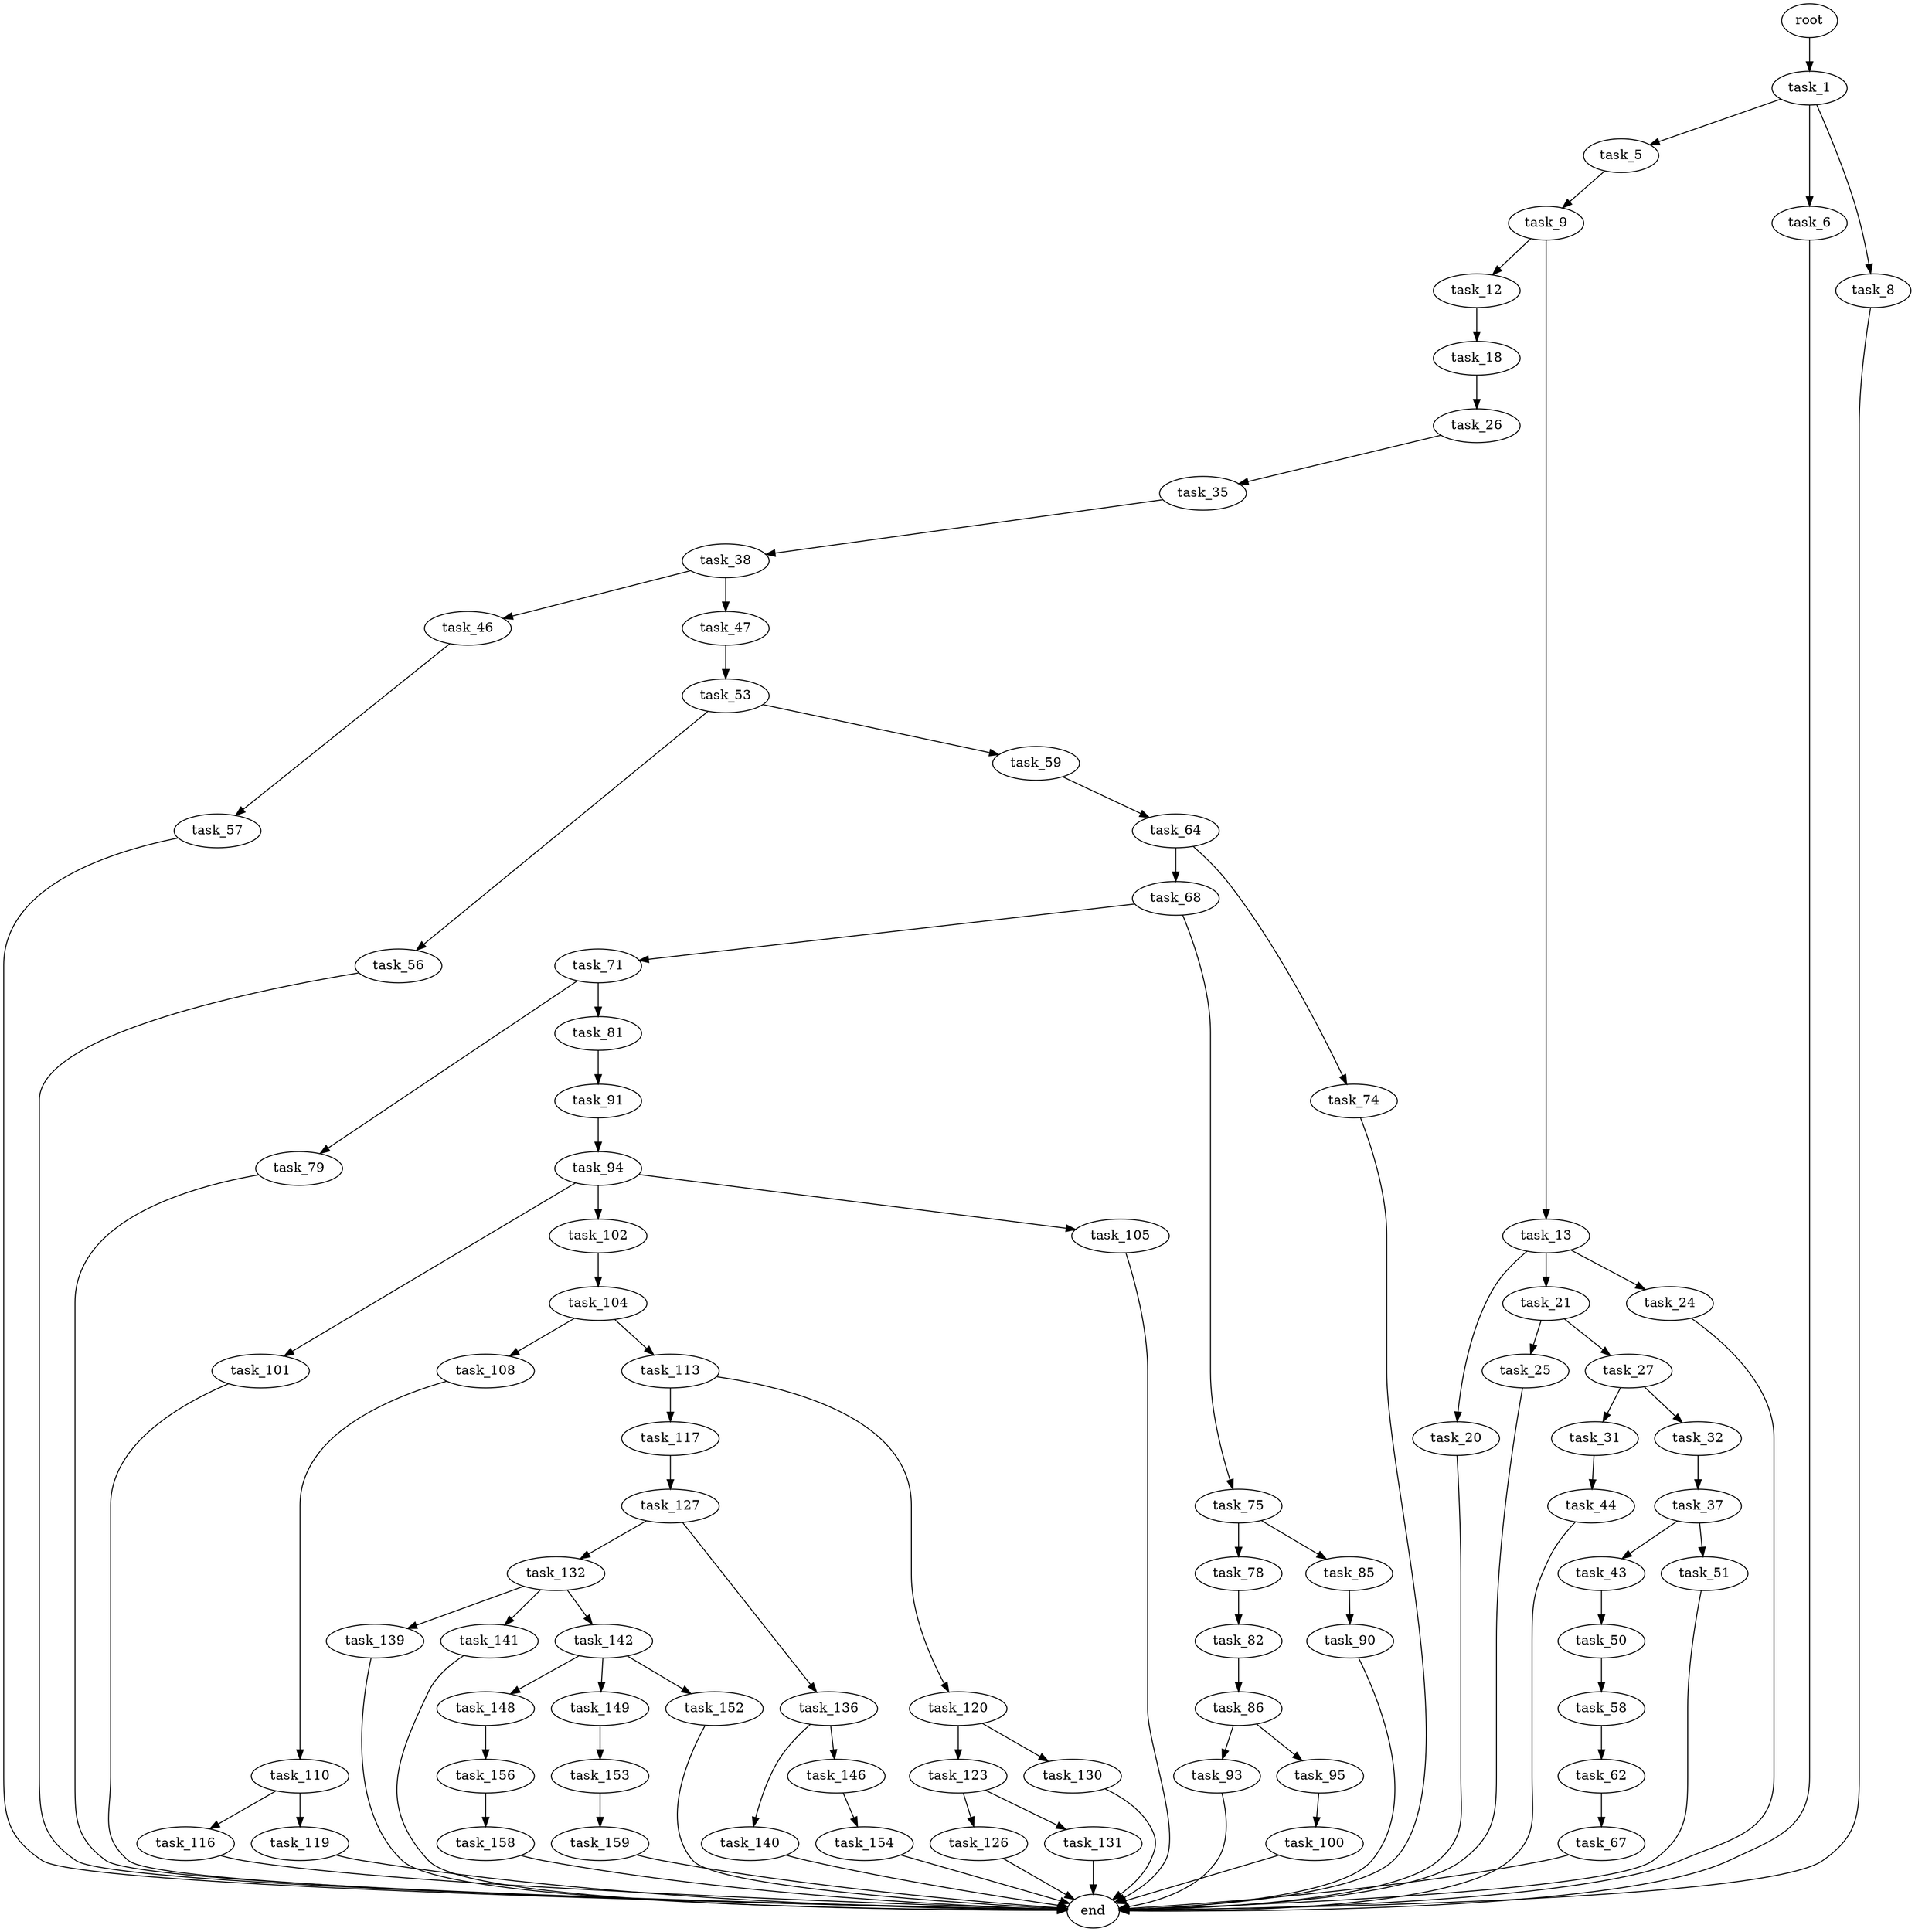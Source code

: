digraph G {
  root [size="0.000000"];
  task_1 [size="4835713513.000000"];
  task_5 [size="1523629523.000000"];
  task_6 [size="368293445632.000000"];
  task_8 [size="127853345510.000000"];
  task_9 [size="11308099387.000000"];
  task_12 [size="368293445632.000000"];
  task_13 [size="549755813888.000000"];
  task_18 [size="231928233984.000000"];
  task_20 [size="235763903841.000000"];
  task_21 [size="3845748437.000000"];
  task_24 [size="32167353748.000000"];
  task_25 [size="108029499933.000000"];
  task_26 [size="4341278139.000000"];
  task_27 [size="1440003092.000000"];
  task_31 [size="134217728000.000000"];
  task_32 [size="6230679028.000000"];
  task_35 [size="782757789696.000000"];
  task_37 [size="782757789696.000000"];
  task_38 [size="385099288297.000000"];
  task_43 [size="199873416634.000000"];
  task_44 [size="119870993007.000000"];
  task_46 [size="159105974778.000000"];
  task_47 [size="104712526059.000000"];
  task_50 [size="9454540421.000000"];
  task_51 [size="368293445632.000000"];
  task_53 [size="782757789696.000000"];
  task_56 [size="284679302820.000000"];
  task_57 [size="1341462889564.000000"];
  task_58 [size="9264922732.000000"];
  task_59 [size="782757789696.000000"];
  task_62 [size="231789889739.000000"];
  task_64 [size="28421026880.000000"];
  task_67 [size="11262225928.000000"];
  task_68 [size="187491127400.000000"];
  task_71 [size="1805156844.000000"];
  task_74 [size="782757789696.000000"];
  task_75 [size="16338230874.000000"];
  task_78 [size="1073741824000.000000"];
  task_79 [size="6192481261.000000"];
  task_81 [size="50302999888.000000"];
  task_82 [size="30587836772.000000"];
  task_85 [size="1792252939.000000"];
  task_86 [size="549755813888.000000"];
  task_90 [size="80708563924.000000"];
  task_91 [size="1081889399136.000000"];
  task_93 [size="272076255174.000000"];
  task_94 [size="52023403711.000000"];
  task_95 [size="28991029248.000000"];
  task_100 [size="226011117044.000000"];
  task_101 [size="1745385681.000000"];
  task_102 [size="231928233984.000000"];
  task_104 [size="362279496436.000000"];
  task_105 [size="15345842205.000000"];
  task_108 [size="6503334201.000000"];
  task_110 [size="782757789696.000000"];
  task_113 [size="13165169547.000000"];
  task_116 [size="8589934592.000000"];
  task_117 [size="230176797938.000000"];
  task_119 [size="30438046085.000000"];
  task_120 [size="2070051365.000000"];
  task_123 [size="404471882952.000000"];
  task_126 [size="125521998717.000000"];
  task_127 [size="203507287609.000000"];
  task_130 [size="231928233984.000000"];
  task_131 [size="13785406354.000000"];
  task_132 [size="1095743107.000000"];
  task_136 [size="35723090711.000000"];
  task_139 [size="1073741824000.000000"];
  task_140 [size="549755813888.000000"];
  task_141 [size="8589934592.000000"];
  task_142 [size="18950348061.000000"];
  task_146 [size="368293445632.000000"];
  task_148 [size="782757789696.000000"];
  task_149 [size="1107406915333.000000"];
  task_152 [size="127730574920.000000"];
  task_153 [size="1073741824000.000000"];
  task_154 [size="106472718292.000000"];
  task_156 [size="15735139650.000000"];
  task_158 [size="782757789696.000000"];
  task_159 [size="22729303314.000000"];
  end [size="0.000000"];

  root -> task_1 [size="1.000000"];
  task_1 -> task_5 [size="134217728.000000"];
  task_1 -> task_6 [size="134217728.000000"];
  task_1 -> task_8 [size="134217728.000000"];
  task_5 -> task_9 [size="33554432.000000"];
  task_6 -> end [size="1.000000"];
  task_8 -> end [size="1.000000"];
  task_9 -> task_12 [size="679477248.000000"];
  task_9 -> task_13 [size="679477248.000000"];
  task_12 -> task_18 [size="411041792.000000"];
  task_13 -> task_20 [size="536870912.000000"];
  task_13 -> task_21 [size="536870912.000000"];
  task_13 -> task_24 [size="536870912.000000"];
  task_18 -> task_26 [size="301989888.000000"];
  task_20 -> end [size="1.000000"];
  task_21 -> task_25 [size="75497472.000000"];
  task_21 -> task_27 [size="75497472.000000"];
  task_24 -> end [size="1.000000"];
  task_25 -> end [size="1.000000"];
  task_26 -> task_35 [size="134217728.000000"];
  task_27 -> task_31 [size="33554432.000000"];
  task_27 -> task_32 [size="33554432.000000"];
  task_31 -> task_44 [size="209715200.000000"];
  task_32 -> task_37 [size="411041792.000000"];
  task_35 -> task_38 [size="679477248.000000"];
  task_37 -> task_43 [size="679477248.000000"];
  task_37 -> task_51 [size="679477248.000000"];
  task_38 -> task_46 [size="411041792.000000"];
  task_38 -> task_47 [size="411041792.000000"];
  task_43 -> task_50 [size="536870912.000000"];
  task_44 -> end [size="1.000000"];
  task_46 -> task_57 [size="134217728.000000"];
  task_47 -> task_53 [size="75497472.000000"];
  task_50 -> task_58 [size="33554432.000000"];
  task_51 -> end [size="1.000000"];
  task_53 -> task_56 [size="679477248.000000"];
  task_53 -> task_59 [size="679477248.000000"];
  task_56 -> end [size="1.000000"];
  task_57 -> end [size="1.000000"];
  task_58 -> task_62 [size="536870912.000000"];
  task_59 -> task_64 [size="679477248.000000"];
  task_62 -> task_67 [size="411041792.000000"];
  task_64 -> task_68 [size="75497472.000000"];
  task_64 -> task_74 [size="75497472.000000"];
  task_67 -> end [size="1.000000"];
  task_68 -> task_71 [size="209715200.000000"];
  task_68 -> task_75 [size="209715200.000000"];
  task_71 -> task_79 [size="33554432.000000"];
  task_71 -> task_81 [size="33554432.000000"];
  task_74 -> end [size="1.000000"];
  task_75 -> task_78 [size="838860800.000000"];
  task_75 -> task_85 [size="838860800.000000"];
  task_78 -> task_82 [size="838860800.000000"];
  task_79 -> end [size="1.000000"];
  task_81 -> task_91 [size="75497472.000000"];
  task_82 -> task_86 [size="536870912.000000"];
  task_85 -> task_90 [size="75497472.000000"];
  task_86 -> task_93 [size="536870912.000000"];
  task_86 -> task_95 [size="536870912.000000"];
  task_90 -> end [size="1.000000"];
  task_91 -> task_94 [size="679477248.000000"];
  task_93 -> end [size="1.000000"];
  task_94 -> task_101 [size="209715200.000000"];
  task_94 -> task_102 [size="209715200.000000"];
  task_94 -> task_105 [size="209715200.000000"];
  task_95 -> task_100 [size="75497472.000000"];
  task_100 -> end [size="1.000000"];
  task_101 -> end [size="1.000000"];
  task_102 -> task_104 [size="301989888.000000"];
  task_104 -> task_108 [size="679477248.000000"];
  task_104 -> task_113 [size="679477248.000000"];
  task_105 -> end [size="1.000000"];
  task_108 -> task_110 [size="209715200.000000"];
  task_110 -> task_116 [size="679477248.000000"];
  task_110 -> task_119 [size="679477248.000000"];
  task_113 -> task_117 [size="838860800.000000"];
  task_113 -> task_120 [size="838860800.000000"];
  task_116 -> end [size="1.000000"];
  task_117 -> task_127 [size="209715200.000000"];
  task_119 -> end [size="1.000000"];
  task_120 -> task_123 [size="75497472.000000"];
  task_120 -> task_130 [size="75497472.000000"];
  task_123 -> task_126 [size="536870912.000000"];
  task_123 -> task_131 [size="536870912.000000"];
  task_126 -> end [size="1.000000"];
  task_127 -> task_132 [size="209715200.000000"];
  task_127 -> task_136 [size="209715200.000000"];
  task_130 -> end [size="1.000000"];
  task_131 -> end [size="1.000000"];
  task_132 -> task_139 [size="75497472.000000"];
  task_132 -> task_141 [size="75497472.000000"];
  task_132 -> task_142 [size="75497472.000000"];
  task_136 -> task_140 [size="838860800.000000"];
  task_136 -> task_146 [size="838860800.000000"];
  task_139 -> end [size="1.000000"];
  task_140 -> end [size="1.000000"];
  task_141 -> end [size="1.000000"];
  task_142 -> task_148 [size="411041792.000000"];
  task_142 -> task_149 [size="411041792.000000"];
  task_142 -> task_152 [size="411041792.000000"];
  task_146 -> task_154 [size="411041792.000000"];
  task_148 -> task_156 [size="679477248.000000"];
  task_149 -> task_153 [size="679477248.000000"];
  task_152 -> end [size="1.000000"];
  task_153 -> task_159 [size="838860800.000000"];
  task_154 -> end [size="1.000000"];
  task_156 -> task_158 [size="679477248.000000"];
  task_158 -> end [size="1.000000"];
  task_159 -> end [size="1.000000"];
}
